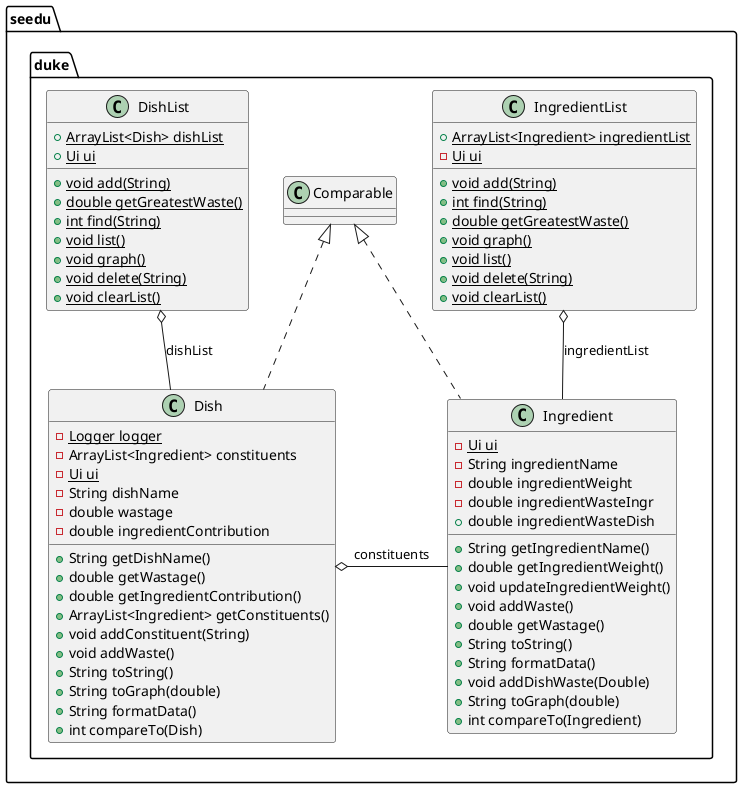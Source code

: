 @startuml
class seedu.duke.IngredientList {
+ {static} ArrayList<Ingredient> ingredientList
- {static} Ui ui
+ {static} void add(String)
+ {static} int find(String)
+ {static} double getGreatestWaste()
+ {static} void graph()
+ {static} void list()
+ {static} void delete(String)
+ {static} void clearList()
}
class seedu.duke.Dish {
- {static} Logger logger
- ArrayList<Ingredient> constituents
- {static} Ui ui
- String dishName
- double wastage
- double ingredientContribution
+ String getDishName()
+ double getWastage()
+ double getIngredientContribution()
+ ArrayList<Ingredient> getConstituents()
+ void addConstituent(String)
+ void addWaste()
+ String toString()
+ String toGraph(double)
+ String formatData()
+ int compareTo(Dish)
}
class seedu.duke.DishList {
+ {static} ArrayList<Dish> dishList
+ {static} Ui ui
+ {static} void add(String)
+ {static} double getGreatestWaste()
+ {static} int find(String)
+ {static} void list()
+ {static} void graph()
+ {static} void delete(String)
+ {static} void clearList()
}
class seedu.duke.Ingredient {
- {static} Ui ui
- String ingredientName
- double ingredientWeight
- double ingredientWasteIngr
+ double ingredientWasteDish
+ String getIngredientName()
+ double getIngredientWeight()
+ void updateIngredientWeight()
+ void addWaste()
+ double getWastage()
+ String toString()
+ String formatData()
+ void addDishWaste(Double)
+ String toGraph(double)
+ int compareTo(Ingredient)
}


seedu.duke.Comparable <|.. seedu.duke.Dish
seedu.duke.DishList o-- seedu.duke.Dish : dishList
seedu.duke.Comparable <|.. seedu.duke.Ingredient
seedu.duke.IngredientList o-- seedu.duke.Ingredient :ingredientList
seedu.duke.Dish o- seedu.duke.Ingredient :constituents
@enduml
